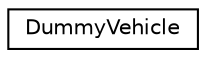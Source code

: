 digraph "Graphical Class Hierarchy"
{
 // INTERACTIVE_SVG=YES
  edge [fontname="Helvetica",fontsize="10",labelfontname="Helvetica",labelfontsize="10"];
  node [fontname="Helvetica",fontsize="10",shape=record];
  rankdir="LR";
  Node1 [label="DummyVehicle",height=0.2,width=0.4,color="black", fillcolor="white", style="filled",URL="$classDummyVehicle.html"];
}
